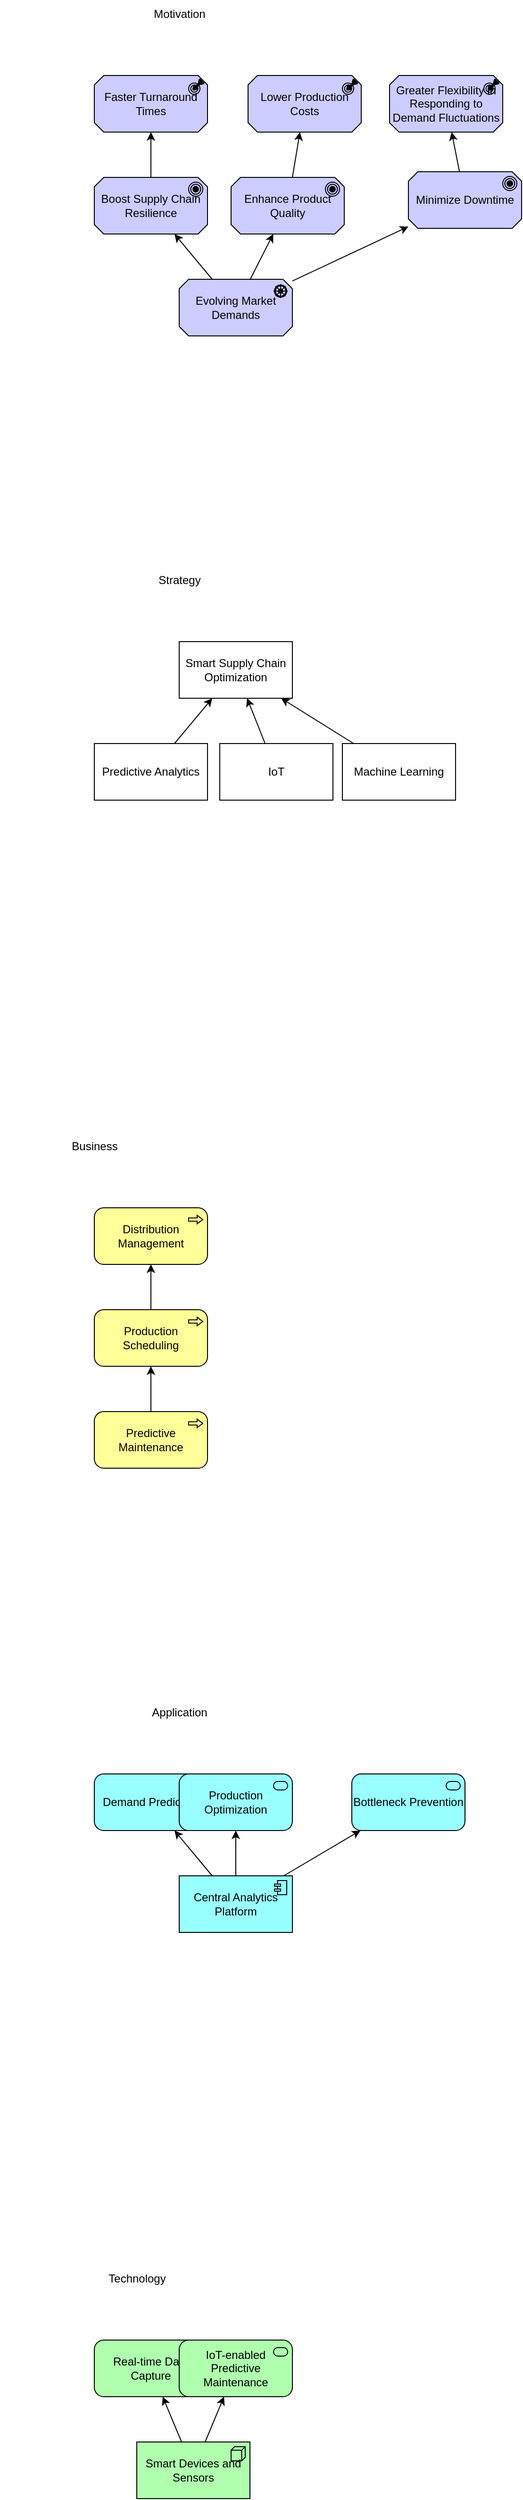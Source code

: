 <mxfile encoding="UTF-8" version="26.2.8">
  <diagram name="ArchiMate Model" id="archimate_diagram">
    <mxGraphModel dx="514" dy="527" grid="1" gridSize="10" guides="1" tooltips="1" connect="1" arrows="1" fold="1" page="1" pageScale="1" pageWidth="827" pageHeight="1169" math="0" shadow="0">
      <root>
        <mxCell id="0" />
        <mxCell id="1" parent="0" />
        <mxCell id="label_Motivation" value="Motivation" style="text;html=1;align=center;verticalAlign=middle;resizable=0;points=[];" parent="1" vertex="1">
          <mxGeometry x="117" y="38" width="200" height="30" as="geometry" />
        </mxCell>
        <mxCell id="elem_m1" value="Boost Supply Chain Resilience" style="html=1;outlineConnect=0;whiteSpace=wrap;fillColor=#CCCCFF;shape=mxgraph.archimate3.application;appType=goal;archiType=oct;" parent="1" vertex="1">
          <mxGeometry x="127" y="226" width="120" height="60" as="geometry" />
        </mxCell>
        <mxCell id="elem_m2" value="Enhance Product Quality" style="html=1;outlineConnect=0;whiteSpace=wrap;fillColor=#CCCCFF;shape=mxgraph.archimate3.application;appType=goal;archiType=oct;" parent="1" vertex="1">
          <mxGeometry x="272" y="226" width="120" height="60" as="geometry" />
        </mxCell>
        <mxCell id="elem_m3" value="Minimize Downtime" style="html=1;outlineConnect=0;whiteSpace=wrap;fillColor=#CCCCFF;shape=mxgraph.archimate3.application;appType=goal;archiType=oct;" parent="1" vertex="1">
          <mxGeometry x="460" y="220" width="120" height="60" as="geometry" />
        </mxCell>
        <mxCell id="elem_m4" value="Evolving Market Demands" style="html=1;outlineConnect=0;whiteSpace=wrap;fillColor=#CCCCFF;shape=mxgraph.archimate3.application;appType=driver;archiType=oct;" parent="1" vertex="1">
          <mxGeometry x="217" y="334" width="120" height="60" as="geometry" />
        </mxCell>
        <mxCell id="elem_m5" value="Faster Turnaround Times" style="html=1;outlineConnect=0;whiteSpace=wrap;fillColor=#CCCCFF;shape=mxgraph.archimate3.application;appType=outcome;archiType=oct;" parent="1" vertex="1">
          <mxGeometry x="127" y="118" width="120" height="60" as="geometry" />
        </mxCell>
        <mxCell id="elem_m6" value="Lower Production Costs" style="html=1;outlineConnect=0;whiteSpace=wrap;fillColor=#CCCCFF;shape=mxgraph.archimate3.application;appType=outcome;archiType=oct;" parent="1" vertex="1">
          <mxGeometry x="290" y="118" width="120" height="60" as="geometry" />
        </mxCell>
        <mxCell id="elem_m7" value="Greater Flexibility in Responding to Demand Fluctuations" style="html=1;outlineConnect=0;whiteSpace=wrap;fillColor=#CCCCFF;shape=mxgraph.archimate3.application;appType=outcome;archiType=oct;" parent="1" vertex="1">
          <mxGeometry x="440" y="118" width="120" height="60" as="geometry" />
        </mxCell>
        <mxCell id="conn_elem_m4_elem_m1" style="html=1;shape=mxgraph.archimate3.relationship;archiType=influence;" parent="1" source="elem_m4" target="elem_m1" edge="1">
          <mxGeometry relative="1" as="geometry" />
        </mxCell>
        <mxCell id="conn_elem_m4_elem_m2" style="html=1;shape=mxgraph.archimate3.relationship;archiType=influence;" parent="1" source="elem_m4" target="elem_m2" edge="1">
          <mxGeometry relative="1" as="geometry" />
        </mxCell>
        <mxCell id="conn_elem_m4_elem_m3" style="html=1;shape=mxgraph.archimate3.relationship;archiType=influence;" parent="1" source="elem_m4" target="elem_m3" edge="1">
          <mxGeometry relative="1" as="geometry" />
        </mxCell>
        <mxCell id="conn_elem_m1_elem_m5" style="html=1;shape=mxgraph.archimate3.relationship;archiType=influence;" parent="1" source="elem_m1" target="elem_m5" edge="1">
          <mxGeometry relative="1" as="geometry" />
        </mxCell>
        <mxCell id="conn_elem_m2_elem_m6" style="html=1;shape=mxgraph.archimate3.relationship;archiType=influence;" parent="1" source="elem_m2" target="elem_m6" edge="1">
          <mxGeometry relative="1" as="geometry" />
        </mxCell>
        <mxCell id="conn_elem_m3_elem_m7" style="html=1;shape=mxgraph.archimate3.relationship;archiType=influence;" parent="1" source="elem_m3" target="elem_m7" edge="1">
          <mxGeometry relative="1" as="geometry" />
        </mxCell>
        <mxCell id="label_Strategy" value="Strategy" style="text;html=1;align=center;verticalAlign=middle;resizable=0;points=[];" parent="1" vertex="1">
          <mxGeometry x="117" y="638" width="200" height="30" as="geometry" />
        </mxCell>
        <mxCell id="elem_s1" value="Smart Supply Chain Optimization" style="html=1;outlineConnect=0;whiteSpace=wrap;fillColor=#FFFFFF;shape=mxgraph.archimate3.rectangle;" parent="1" vertex="1">
          <mxGeometry x="217" y="718" width="120" height="60" as="geometry" />
        </mxCell>
        <mxCell id="elem_s2" value="Predictive Analytics" style="html=1;outlineConnect=0;whiteSpace=wrap;fillColor=#FFFFFF;shape=mxgraph.archimate3.rectangle;" parent="1" vertex="1">
          <mxGeometry x="127" y="826" width="120" height="60" as="geometry" />
        </mxCell>
        <mxCell id="elem_s3" value="IoT" style="html=1;outlineConnect=0;whiteSpace=wrap;fillColor=#FFFFFF;shape=mxgraph.archimate3.rectangle;" parent="1" vertex="1">
          <mxGeometry x="260" y="826" width="120" height="60" as="geometry" />
        </mxCell>
        <mxCell id="elem_s4" value="Machine Learning" style="html=1;outlineConnect=0;whiteSpace=wrap;fillColor=#FFFFFF;shape=mxgraph.archimate3.rectangle;" parent="1" vertex="1">
          <mxGeometry x="390" y="826" width="120" height="60" as="geometry" />
        </mxCell>
        <mxCell id="conn_elem_s2_elem_s1" style="html=1;shape=mxgraph.archimate3.relationship;archiType=association;" parent="1" source="elem_s2" target="elem_s1" edge="1">
          <mxGeometry relative="1" as="geometry" />
        </mxCell>
        <mxCell id="conn_elem_s3_elem_s1" style="html=1;shape=mxgraph.archimate3.relationship;archiType=association;" parent="1" source="elem_s3" target="elem_s1" edge="1">
          <mxGeometry relative="1" as="geometry" />
        </mxCell>
        <mxCell id="conn_elem_s4_elem_s1" style="html=1;shape=mxgraph.archimate3.relationship;archiType=association;" parent="1" source="elem_s4" target="elem_s1" edge="1">
          <mxGeometry relative="1" as="geometry" />
        </mxCell>
        <mxCell id="label_Business" value="Business" style="text;html=1;align=center;verticalAlign=middle;resizable=0;points=[];" parent="1" vertex="1">
          <mxGeometry x="27" y="1238" width="200" height="30" as="geometry" />
        </mxCell>
        <mxCell id="elem_b1" value="Production Scheduling" style="html=1;outlineConnect=0;whiteSpace=wrap;fillColor=#ffff99;shape=mxgraph.archimate3.application;appType=proc;archiType=rounded;" parent="1" vertex="1">
          <mxGeometry x="127" y="1426" width="120" height="60" as="geometry" />
        </mxCell>
        <mxCell id="elem_b2" value="Distribution Management" style="html=1;outlineConnect=0;whiteSpace=wrap;fillColor=#ffff99;shape=mxgraph.archimate3.application;appType=proc;archiType=rounded;" parent="1" vertex="1">
          <mxGeometry x="127" y="1318" width="120" height="60" as="geometry" />
        </mxCell>
        <mxCell id="elem_b3" value="Predictive Maintenance" style="html=1;outlineConnect=0;whiteSpace=wrap;fillColor=#ffff99;shape=mxgraph.archimate3.application;appType=proc;archiType=rounded;" parent="1" vertex="1">
          <mxGeometry x="127" y="1534" width="120" height="60" as="geometry" />
        </mxCell>
        <mxCell id="conn_elem_b1_elem_b2" style="html=1;shape=mxgraph.archimate3.relationship;archiType=association;" parent="1" source="elem_b1" target="elem_b2" edge="1">
          <mxGeometry relative="1" as="geometry" />
        </mxCell>
        <mxCell id="conn_elem_b3_elem_b1" style="html=1;shape=mxgraph.archimate3.relationship;archiType=triggering;" parent="1" source="elem_b3" target="elem_b1" edge="1">
          <mxGeometry relative="1" as="geometry" />
        </mxCell>
        <mxCell id="label_Application" value="Application" style="text;html=1;align=center;verticalAlign=middle;resizable=0;points=[];" parent="1" vertex="1">
          <mxGeometry x="117" y="1838" width="200" height="30" as="geometry" />
        </mxCell>
        <mxCell id="elem_a1" value="Central Analytics Platform" style="html=1;outlineConnect=0;whiteSpace=wrap;fillColor=#99ffff;shape=mxgraph.archimate3.application;appType=comp;archiType=square;" parent="1" vertex="1">
          <mxGeometry x="217" y="2026" width="120" height="60" as="geometry" />
        </mxCell>
        <mxCell id="elem_a2" value="Demand Prediction" style="html=1;outlineConnect=0;whiteSpace=wrap;fillColor=#99ffff;shape=mxgraph.archimate3.application;appType=serv;archiType=rounded;" parent="1" vertex="1">
          <mxGeometry x="127" y="1918" width="120" height="60" as="geometry" />
        </mxCell>
        <mxCell id="elem_a3" value="Production Optimization" style="html=1;outlineConnect=0;whiteSpace=wrap;fillColor=#99ffff;shape=mxgraph.archimate3.application;appType=serv;archiType=rounded;" parent="1" vertex="1">
          <mxGeometry x="217" y="1918" width="120" height="60" as="geometry" />
        </mxCell>
        <mxCell id="elem_a4" value="Bottleneck Prevention" style="html=1;outlineConnect=0;whiteSpace=wrap;fillColor=#99ffff;shape=mxgraph.archimate3.application;appType=serv;archiType=rounded;" parent="1" vertex="1">
          <mxGeometry x="400" y="1918" width="120" height="60" as="geometry" />
        </mxCell>
        <mxCell id="conn_elem_a1_elem_a2" style="html=1;shape=mxgraph.archimate3.relationship;archiType=association;" parent="1" source="elem_a1" target="elem_a2" edge="1">
          <mxGeometry relative="1" as="geometry" />
        </mxCell>
        <mxCell id="conn_elem_a1_elem_a3" style="html=1;shape=mxgraph.archimate3.relationship;archiType=association;" parent="1" source="elem_a1" target="elem_a3" edge="1">
          <mxGeometry relative="1" as="geometry" />
        </mxCell>
        <mxCell id="conn_elem_a1_elem_a4" style="html=1;shape=mxgraph.archimate3.relationship;archiType=association;" parent="1" source="elem_a1" target="elem_a4" edge="1">
          <mxGeometry relative="1" as="geometry" />
        </mxCell>
        <mxCell id="label_Technology" value="Technology" style="text;html=1;align=center;verticalAlign=middle;resizable=0;points=[];" parent="1" vertex="1">
          <mxGeometry x="72" y="2438" width="200" height="30" as="geometry" />
        </mxCell>
        <mxCell id="elem_t1" value="Smart Devices and Sensors" style="html=1;outlineConnect=0;whiteSpace=wrap;fillColor=#AFFFAF;shape=mxgraph.archimate3.application;appType=node;archiType=square;" parent="1" vertex="1">
          <mxGeometry x="172" y="2626" width="120" height="60" as="geometry" />
        </mxCell>
        <mxCell id="elem_t2" value="Real-time Data Capture" style="html=1;outlineConnect=0;whiteSpace=wrap;fillColor=#AFFFAF;shape=mxgraph.archimate3.application;appType=serv;archiType=rounded;" parent="1" vertex="1">
          <mxGeometry x="127" y="2518" width="120" height="60" as="geometry" />
        </mxCell>
        <mxCell id="elem_t3" value="IoT-enabled Predictive Maintenance" style="html=1;outlineConnect=0;whiteSpace=wrap;fillColor=#AFFFAF;shape=mxgraph.archimate3.application;appType=serv;archiType=rounded;" parent="1" vertex="1">
          <mxGeometry x="217" y="2518" width="120" height="60" as="geometry" />
        </mxCell>
        <mxCell id="conn_elem_t1_elem_t2" style="html=1;shape=mxgraph.archimate3.relationship;archiType=serving;" parent="1" source="elem_t1" target="elem_t2" edge="1">
          <mxGeometry relative="1" as="geometry" />
        </mxCell>
        <mxCell id="conn_elem_t1_elem_t3" style="html=1;shape=mxgraph.archimate3.relationship;archiType=serving;" parent="1" source="elem_t1" target="elem_t3" edge="1">
          <mxGeometry relative="1" as="geometry" />
        </mxCell>
      </root>
    </mxGraphModel>
  </diagram>
</mxfile>
